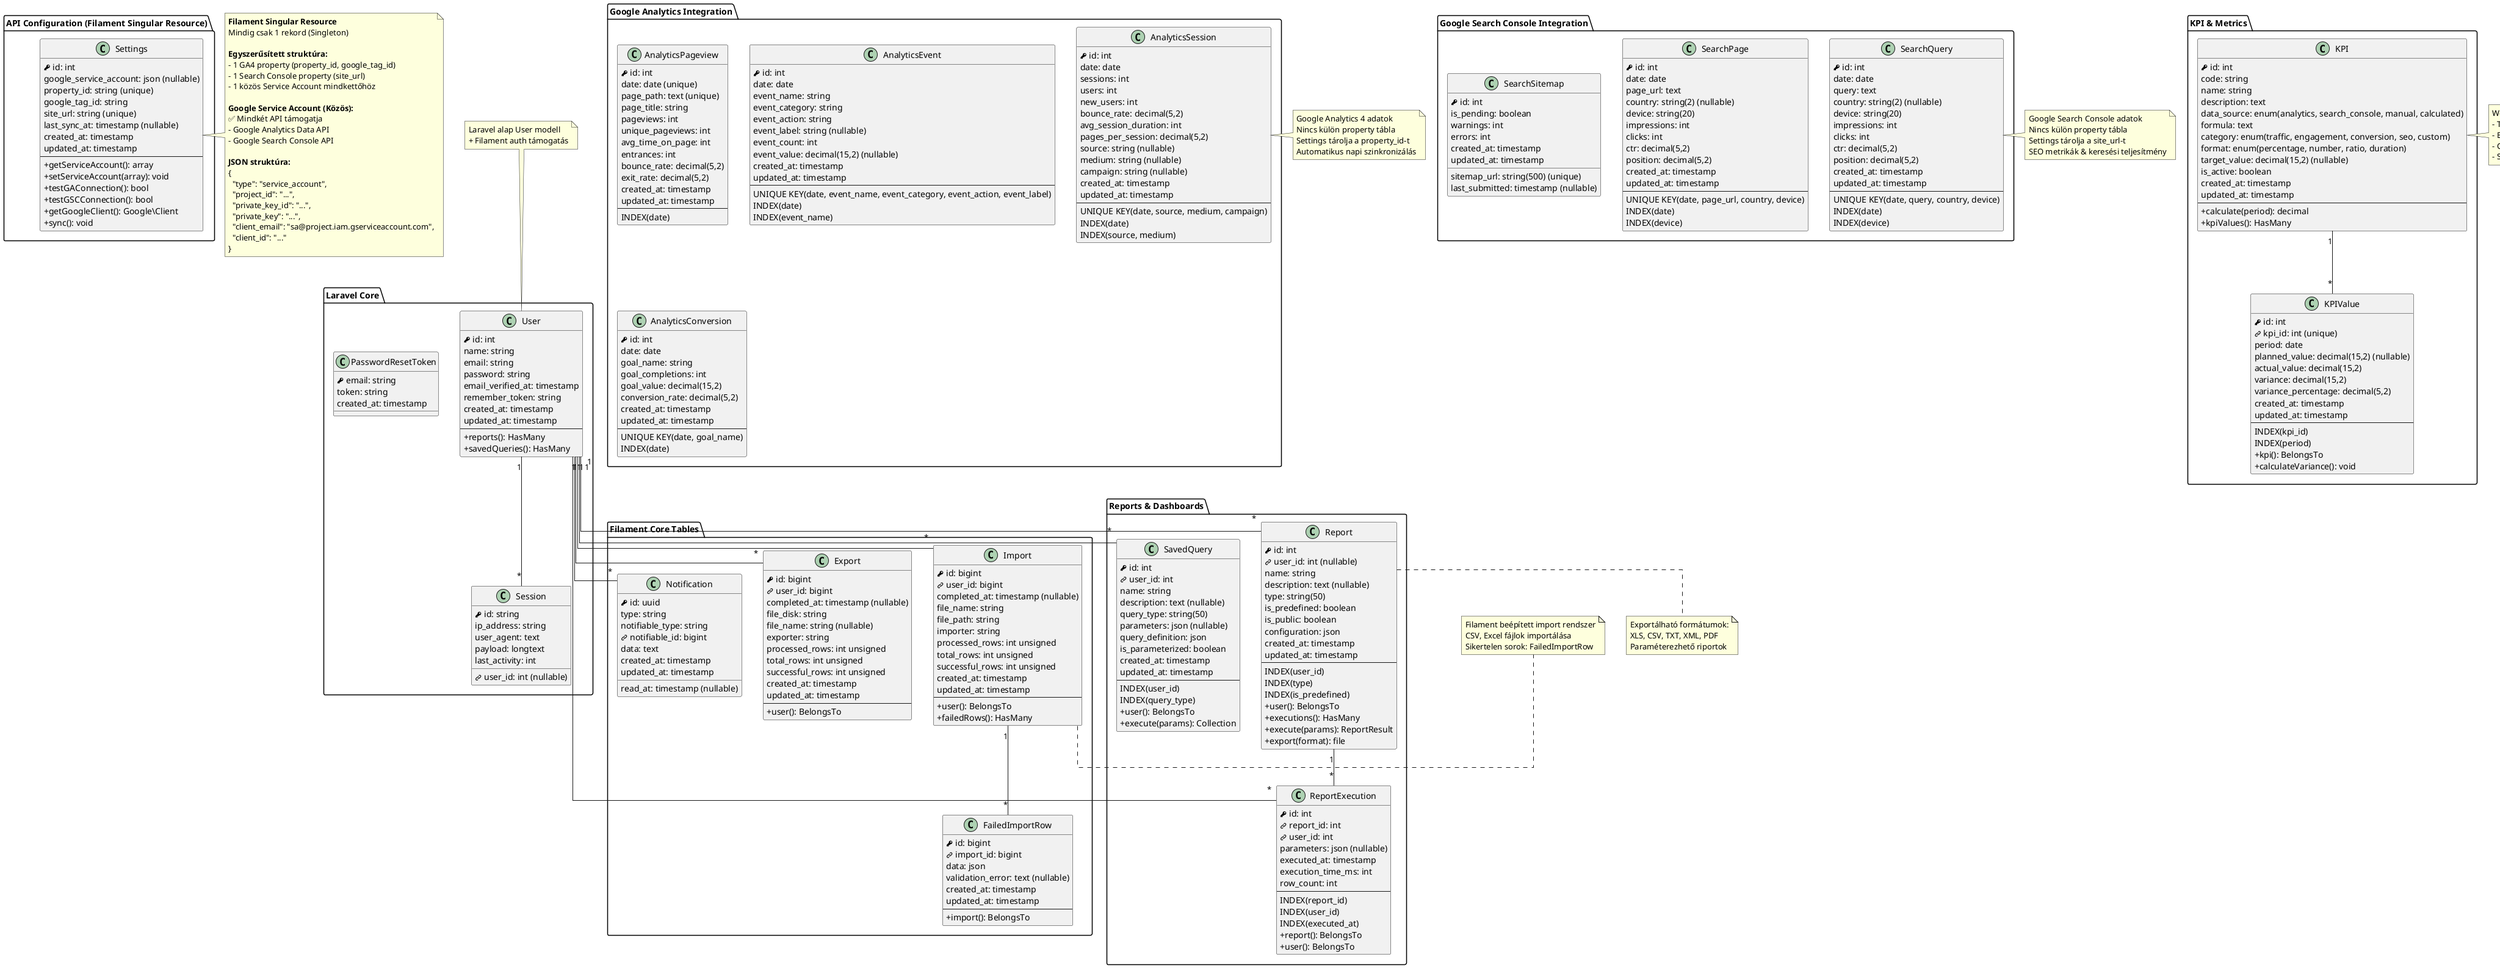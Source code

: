 @startuml Controlling System - Class Diagram (Google Analytics & Search Console Focus)

!define PRIMARY_KEY <&key>
!define FOREIGN_KEY <&link-intact>

skinparam classAttributeIconSize 0
skinparam linetype ortho

package "Laravel Core" {
    class User {
        PRIMARY_KEY id: int
        name: string
        email: string
        password: string
        email_verified_at: timestamp
        remember_token: string
        created_at: timestamp
        updated_at: timestamp
        --
        +reports(): HasMany
        +savedQueries(): HasMany
    }

    class PasswordResetToken {
        PRIMARY_KEY email: string
        token: string
        created_at: timestamp
    }

    class Session {
        PRIMARY_KEY id: string
        FOREIGN_KEY user_id: int (nullable)
        ip_address: string
        user_agent: text
        payload: longtext
        last_activity: int
    }
}

package "Laravel Queue & Jobs" {
    class Job {
        PRIMARY_KEY id: bigint
        queue: string
        payload: longtext
        attempts: tinyint
        reserved_at: int (nullable)
        available_at: int
        created_at: int
    }

    class FailedJob {
        PRIMARY_KEY id: bigint
        uuid: string
        connection: text
        queue: text
        payload: longtext
        exception: longtext
        failed_at: timestamp
    }

    class JobBatch {
        PRIMARY_KEY id: string
        name: string
        total_jobs: int
        pending_jobs: int
        failed_jobs: int
        failed_job_ids: longtext
        options: mediumtext
        cancelled_at: int (nullable)
        created_at: int
        finished_at: int (nullable)
    }
}

package "Laravel Cache" {
    class Cache {
        PRIMARY_KEY key: string
        value: mediumtext
        expiration: int
    }

    class CacheLock {
        PRIMARY_KEY key: string
        owner: string
        expiration: int
    }
}

package "Filament Core Tables" {
    class Import {
        PRIMARY_KEY id: bigint
        FOREIGN_KEY user_id: bigint
        completed_at: timestamp (nullable)
        file_name: string
        file_path: string
        importer: string
        processed_rows: int unsigned
        total_rows: int unsigned
        successful_rows: int unsigned
        created_at: timestamp
        updated_at: timestamp
        --
        +user(): BelongsTo
        +failedRows(): HasMany
    }

    class FailedImportRow {
        PRIMARY_KEY id: bigint
        FOREIGN_KEY import_id: bigint
        data: json
        validation_error: text (nullable)
        created_at: timestamp
        updated_at: timestamp
        --
        +import(): BelongsTo
    }

    class Export {
        PRIMARY_KEY id: bigint
        FOREIGN_KEY user_id: bigint
        completed_at: timestamp (nullable)
        file_disk: string
        file_name: string (nullable)
        exporter: string
        processed_rows: int unsigned
        total_rows: int unsigned
        successful_rows: int unsigned
        created_at: timestamp
        updated_at: timestamp
        --
        +user(): BelongsTo
    }

    class Notification {
        PRIMARY_KEY id: uuid
        type: string
        notifiable_type: string
        FOREIGN_KEY notifiable_id: bigint
        data: text
        read_at: timestamp (nullable)
        created_at: timestamp
        updated_at: timestamp
    }
}

package "API Configuration (Filament Singular Resource)" {
    class Settings {
        PRIMARY_KEY id: int
        google_service_account: json (nullable)
        property_id: string (unique)
        google_tag_id: string
        site_url: string (unique)
        last_sync_at: timestamp (nullable)
        created_at: timestamp
        updated_at: timestamp
        --
        +getServiceAccount(): array
        +setServiceAccount(array): void
        +testGAConnection(): bool
        +testGSCConnection(): bool
        +getGoogleClient(): Google\Client
        +sync(): void
    }
}

note right of Settings
  <b>Filament Singular Resource</b>
  Mindig csak 1 rekord (Singleton)

  <b>Egyszerűsített struktúra:</b>
  - 1 GA4 property (property_id, google_tag_id)
  - 1 Search Console property (site_url)
  - 1 közös Service Account mindkettőhöz

  <b>Google Service Account (Közös):</b>
  ✅ Mindkét API támogatja
  - Google Analytics Data API
  - Google Search Console API

  <b>JSON struktúra:</b>
  {
    "type": "service_account",
    "project_id": "...",
    "private_key_id": "...",
    "private_key": "...",
    "client_email": "sa@project.iam.gserviceaccount.com",
    "client_id": "..."
  }
end note

package "Google Analytics Integration" {
    class AnalyticsSession {
        PRIMARY_KEY id: int
        date: date
        sessions: int
        users: int
        new_users: int
        bounce_rate: decimal(5,2)
        avg_session_duration: int
        pages_per_session: decimal(5,2)
        source: string (nullable)
        medium: string (nullable)
        campaign: string (nullable)
        created_at: timestamp
        updated_at: timestamp
        --
        UNIQUE KEY(date, source, medium, campaign)
        INDEX(date)
        INDEX(source, medium)
    }

    class AnalyticsPageview {
        PRIMARY_KEY id: int
        date: date (unique)
        page_path: text (unique)
        page_title: string
        pageviews: int
        unique_pageviews: int
        avg_time_on_page: int
        entrances: int
        bounce_rate: decimal(5,2)
        exit_rate: decimal(5,2)
        created_at: timestamp
        updated_at: timestamp
        --
        INDEX(date)
    }

    class AnalyticsEvent {
        PRIMARY_KEY id: int
        date: date
        event_name: string
        event_category: string
        event_action: string
        event_label: string (nullable)
        event_count: int
        event_value: decimal(15,2) (nullable)
        created_at: timestamp
        updated_at: timestamp
        --
        UNIQUE KEY(date, event_name, event_category, event_action, event_label)
        INDEX(date)
        INDEX(event_name)
    }

    class AnalyticsConversion {
        PRIMARY_KEY id: int
        date: date
        goal_name: string
        goal_completions: int
        goal_value: decimal(15,2)
        conversion_rate: decimal(5,2)
        created_at: timestamp
        updated_at: timestamp
        --
        UNIQUE KEY(date, goal_name)
        INDEX(date)
    }
}

package "Google Search Console Integration" {
    class SearchQuery {
        PRIMARY_KEY id: int
        date: date
        query: text
        country: string(2) (nullable)
        device: string(20)
        impressions: int
        clicks: int
        ctr: decimal(5,2)
        position: decimal(5,2)
        created_at: timestamp
        updated_at: timestamp
        --
        UNIQUE KEY(date, query, country, device)
        INDEX(date)
        INDEX(device)
    }

    class SearchPage {
        PRIMARY_KEY id: int
        date: date
        page_url: text
        country: string(2) (nullable)
        device: string(20)
        impressions: int
        clicks: int
        ctr: decimal(5,2)
        position: decimal(5,2)
        created_at: timestamp
        updated_at: timestamp
        --
        UNIQUE KEY(date, page_url, country, device)
        INDEX(date)
        INDEX(device)
    }

    class SearchSitemap {
        PRIMARY_KEY id: int
        sitemap_url: string(500) (unique)
        last_submitted: timestamp (nullable)
        is_pending: boolean
        warnings: int
        errors: int
        created_at: timestamp
        updated_at: timestamp
    }
}

package "KPI & Metrics" {
    class KPI {
        PRIMARY_KEY id: int
        code: string
        name: string
        description: text
        data_source: enum(analytics, search_console, manual, calculated)
        formula: text
        category: enum(traffic, engagement, conversion, seo, custom)
        format: enum(percentage, number, ratio, duration)
        target_value: decimal(15,2) (nullable)
        is_active: boolean
        created_at: timestamp
        updated_at: timestamp
        --
        +calculate(period): decimal
        +kpiValues(): HasMany
    }

    class KPIValue {
        PRIMARY_KEY id: int
        FOREIGN_KEY kpi_id: int (unique)
        period: date
        planned_value: decimal(15,2) (nullable)
        actual_value: decimal(15,2)
        variance: decimal(15,2)
        variance_percentage: decimal(5,2)
        created_at: timestamp
        updated_at: timestamp
        --
        INDEX(kpi_id)
        INDEX(period)
        +kpi(): BelongsTo
        +calculateVariance(): void
    }
}

package "Reports & Dashboards" {
    class Report {
        PRIMARY_KEY id: int
        FOREIGN_KEY user_id: int (nullable)
        name: string
        description: text (nullable)
        type: string(50)
        is_predefined: boolean
        is_public: boolean
        configuration: json
        created_at: timestamp
        updated_at: timestamp
        --
        INDEX(user_id)
        INDEX(type)
        INDEX(is_predefined)
        +user(): BelongsTo
        +executions(): HasMany
        +execute(params): ReportResult
        +export(format): file
    }

    class SavedQuery {
        PRIMARY_KEY id: int
        FOREIGN_KEY user_id: int
        name: string
        description: text (nullable)
        query_type: string(50)
        parameters: json (nullable)
        query_definition: json
        is_parameterized: boolean
        created_at: timestamp
        updated_at: timestamp
        --
        INDEX(user_id)
        INDEX(query_type)
        +user(): BelongsTo
        +execute(params): Collection
    }

    class ReportExecution {
        PRIMARY_KEY id: int
        FOREIGN_KEY report_id: int
        FOREIGN_KEY user_id: int
        parameters: json (nullable)
        executed_at: timestamp
        execution_time_ms: int
        row_count: int
        --
        INDEX(report_id)
        INDEX(user_id)
        INDEX(executed_at)
        +report(): BelongsTo
        +user(): BelongsTo
    }
}

' Laravel Core Relationships
User "1" -- "*" Session
User "1" -- "*" Import
User "1" -- "*" Export
User "1" -- "*" Notification

' Filament Import/Export Relationships
Import "1" -- "*" FailedImportRow

' Settings egyetlen property-t és site-ot kezel (singleton)
' Nincs külön AnalyticsProperty és SearchConsoleProperty tábla
' Az adatok közvetlenül a Settings-ből származnak

' KPI Relationships
KPI "1" -- "*" KPIValue

' Report Relationships
User "1" -- "*" Report
User "1" -- "*" SavedQuery
User "1" -- "*" ReportExecution
Report "1" -- "*" ReportExecution

note top of User
  Laravel alap User modell
  + Filament auth támogatás
end note

note right of Import
  Filament beépített import rendszer
  CSV, Excel fájlok importálása
  Sikertelen sorok: FailedImportRow
end note

note right of AnalyticsSession
  Google Analytics 4 adatok
  Nincs külön property tábla
  Settings tárolja a property_id-t
  Automatikus napi szinkronizálás
end note

note right of SearchQuery
  Google Search Console adatok
  Nincs külön property tábla
  Settings tárolja a site_url-t
  SEO metrikák & keresési teljesítmény
end note

note right of KPI
  Webes mutatószámok:
  - Traffic metrics
  - Engagement metrics
  - Conversion metrics
  - SEO metrics
end note

note right of Report
  Exportálható formátumok:
  XLS, CSV, TXT, XML, PDF
  Paraméterezhető riportok
end note

@enduml
